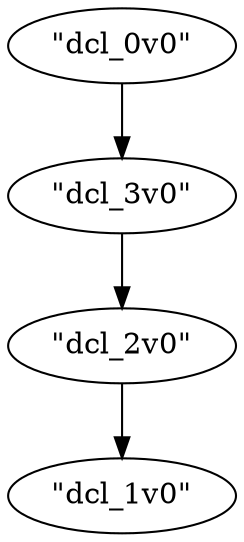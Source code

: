 digraph {
    0 [ label = "\"dcl_0v0\"" ]
    1 [ label = "\"dcl_3v0\"" ]
    2 [ label = "\"dcl_2v0\"" ]
    3 [ label = "\"dcl_1v0\"" ]
    0 -> 1 [ ]
    1 -> 2 [ ]
    2 -> 3 [ ]
}
